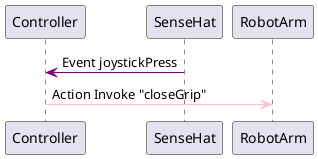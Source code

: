 @startuml

	    
    Controller <[#purple]- SenseHat: Event joystickPress 
    Controller [#pink]-> RobotArm: Action Invoke "closeGrip"






@enduml